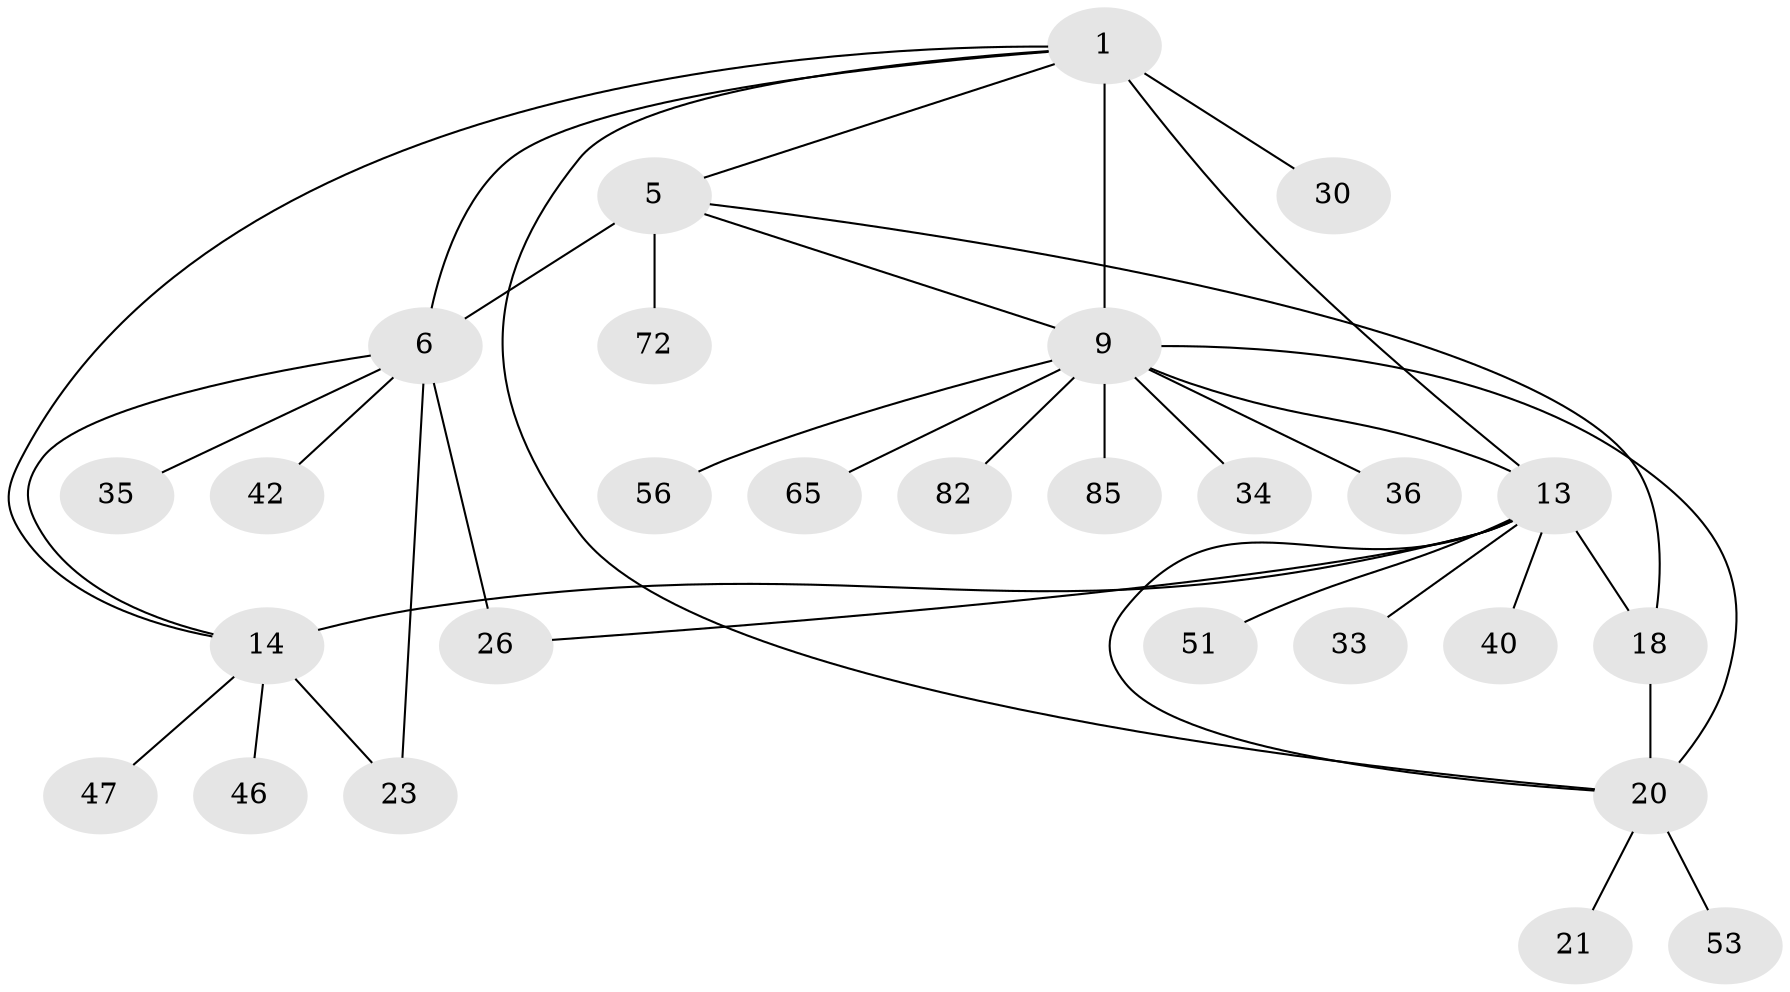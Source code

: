 // original degree distribution, {5: 0.02197802197802198, 6: 0.08791208791208792, 9: 0.03296703296703297, 4: 0.03296703296703297, 7: 0.01098901098901099, 8: 0.03296703296703297, 12: 0.01098901098901099, 1: 0.5164835164835165, 3: 0.054945054945054944, 2: 0.1978021978021978}
// Generated by graph-tools (version 1.1) at 2025/19/03/04/25 18:19:29]
// undirected, 27 vertices, 37 edges
graph export_dot {
graph [start="1"]
  node [color=gray90,style=filled];
  1 [super="+3+4+84+76+2"];
  5 [super="+7+69+74"];
  6 [super="+8+28+77"];
  9 [super="+45+79+67+41+10"];
  13 [super="+29+17+38+24+16"];
  14 [super="+48+39+15+61"];
  18 [super="+88+60+63+19"];
  20;
  21;
  23 [super="+32"];
  26 [super="+81+27"];
  30;
  33 [super="+52"];
  34;
  35 [super="+49"];
  36;
  40;
  42;
  46 [super="+71+78"];
  47;
  51;
  53;
  56 [super="+90"];
  65;
  72;
  82 [super="+87"];
  85;
  1 -- 5;
  1 -- 20;
  1 -- 30;
  1 -- 13 [weight=3];
  1 -- 9;
  1 -- 14;
  1 -- 6;
  5 -- 6 [weight=4];
  5 -- 9;
  5 -- 72;
  5 -- 18;
  6 -- 23;
  6 -- 42;
  6 -- 35;
  6 -- 26;
  6 -- 14;
  9 -- 20 [weight=2];
  9 -- 65;
  9 -- 34;
  9 -- 36;
  9 -- 82;
  9 -- 85;
  9 -- 56;
  9 -- 13;
  13 -- 14 [weight=4];
  13 -- 33;
  13 -- 40;
  13 -- 18 [weight=2];
  13 -- 51;
  13 -- 20;
  13 -- 26;
  14 -- 46;
  14 -- 23;
  14 -- 47;
  18 -- 20 [weight=2];
  20 -- 21;
  20 -- 53;
}
